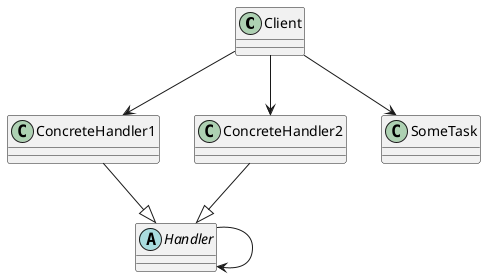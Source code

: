 @startuml
Client --> ConcreteHandler1
Client --> ConcreteHandler2
Client --> SomeTask
ConcreteHandler1 --|> Handler
ConcreteHandler2 --|> Handler
Handler --> Handler


abstract class Handler
class SomeTask
class ConcreteHandler1
class ConcreteHandler2
class Client
@enduml